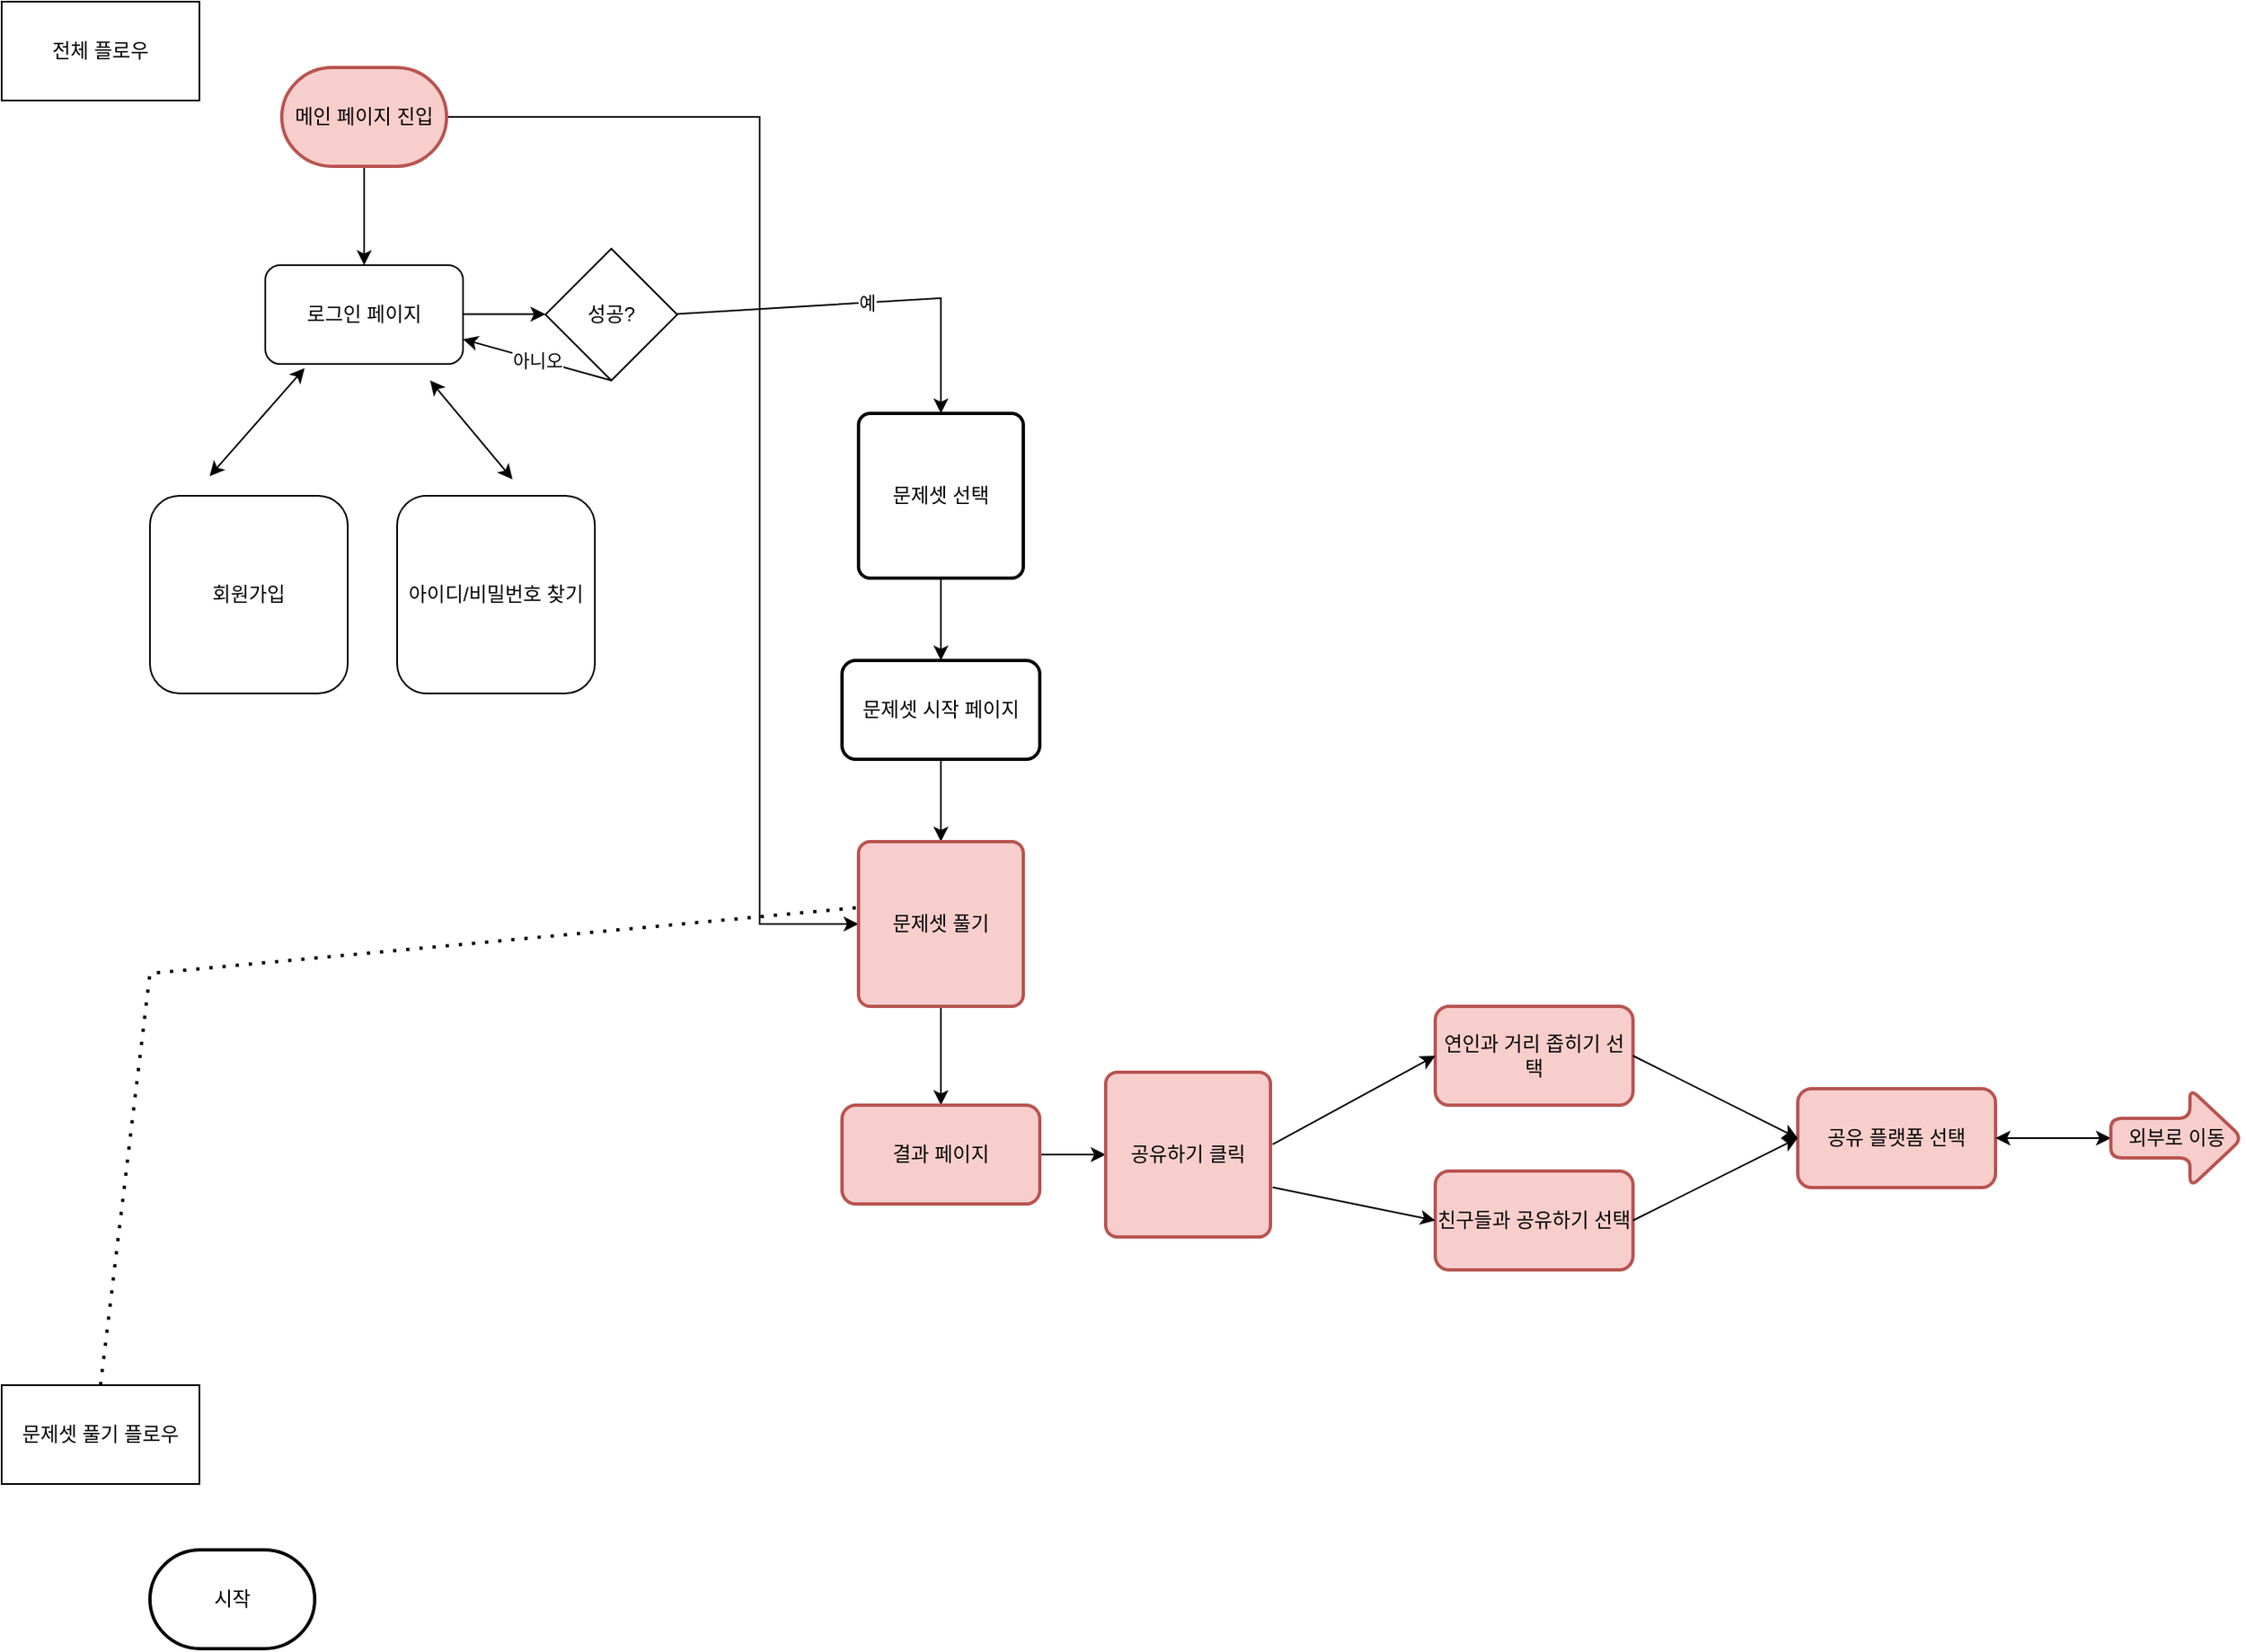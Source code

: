 <mxfile version="21.6.9" type="github">
  <diagram id="C5RBs43oDa-KdzZeNtuy" name="Page-1">
    <mxGraphModel dx="1272" dy="749" grid="1" gridSize="10" guides="1" tooltips="1" connect="1" arrows="1" fold="1" page="1" pageScale="1" pageWidth="827" pageHeight="1169" math="0" shadow="0">
      <root>
        <mxCell id="WIyWlLk6GJQsqaUBKTNV-0" />
        <mxCell id="WIyWlLk6GJQsqaUBKTNV-1" parent="WIyWlLk6GJQsqaUBKTNV-0" />
        <mxCell id="wCbEyt6D2b8AKZrN5Fz6-0" value="" style="edgeStyle=orthogonalEdgeStyle;rounded=0;orthogonalLoop=1;jettySize=auto;html=1;" parent="WIyWlLk6GJQsqaUBKTNV-1" source="wCbEyt6D2b8AKZrN5Fz6-1" target="wCbEyt6D2b8AKZrN5Fz6-2" edge="1">
          <mxGeometry relative="1" as="geometry" />
        </mxCell>
        <mxCell id="yQbonU24o6fJVWFFCm7u-0" style="edgeStyle=orthogonalEdgeStyle;rounded=0;orthogonalLoop=1;jettySize=auto;html=1;entryX=0;entryY=0.5;entryDx=0;entryDy=0;" edge="1" parent="WIyWlLk6GJQsqaUBKTNV-1" source="wCbEyt6D2b8AKZrN5Fz6-1" target="wCbEyt6D2b8AKZrN5Fz6-12">
          <mxGeometry relative="1" as="geometry">
            <mxPoint x="50" y="470" as="targetPoint" />
            <Array as="points">
              <mxPoint x="460" y="70" />
              <mxPoint x="460" y="560" />
            </Array>
          </mxGeometry>
        </mxCell>
        <mxCell id="wCbEyt6D2b8AKZrN5Fz6-1" value="메인 페이지 진입" style="strokeWidth=2;html=1;shape=mxgraph.flowchart.terminator;whiteSpace=wrap;fillColor=#f8cecc;strokeColor=#b85450;" parent="WIyWlLk6GJQsqaUBKTNV-1" vertex="1">
          <mxGeometry x="170" y="40" width="100" height="60" as="geometry" />
        </mxCell>
        <mxCell id="wCbEyt6D2b8AKZrN5Fz6-2" value="로그인 페이지" style="rounded=1;whiteSpace=wrap;html=1;" parent="WIyWlLk6GJQsqaUBKTNV-1" vertex="1">
          <mxGeometry x="160" y="160" width="120" height="60" as="geometry" />
        </mxCell>
        <mxCell id="wCbEyt6D2b8AKZrN5Fz6-3" value="" style="endArrow=classic;html=1;rounded=0;" parent="WIyWlLk6GJQsqaUBKTNV-1" edge="1">
          <mxGeometry width="50" height="50" relative="1" as="geometry">
            <mxPoint x="280" y="189.79" as="sourcePoint" />
            <mxPoint x="330" y="189.79" as="targetPoint" />
          </mxGeometry>
        </mxCell>
        <mxCell id="wCbEyt6D2b8AKZrN5Fz6-4" value="성공?" style="rhombus;whiteSpace=wrap;html=1;" parent="WIyWlLk6GJQsqaUBKTNV-1" vertex="1">
          <mxGeometry x="330" y="150" width="80" height="80" as="geometry" />
        </mxCell>
        <mxCell id="wCbEyt6D2b8AKZrN5Fz6-5" value="" style="endArrow=classic;html=1;rounded=0;entryX=0.5;entryY=0;entryDx=0;entryDy=0;" parent="WIyWlLk6GJQsqaUBKTNV-1" target="wCbEyt6D2b8AKZrN5Fz6-8" edge="1">
          <mxGeometry relative="1" as="geometry">
            <mxPoint x="410" y="189.58" as="sourcePoint" />
            <mxPoint x="510" y="189.58" as="targetPoint" />
            <Array as="points">
              <mxPoint x="570" y="180" />
            </Array>
          </mxGeometry>
        </mxCell>
        <mxCell id="wCbEyt6D2b8AKZrN5Fz6-6" value="예" style="edgeLabel;resizable=0;html=1;align=center;verticalAlign=middle;" parent="wCbEyt6D2b8AKZrN5Fz6-5" connectable="0" vertex="1">
          <mxGeometry relative="1" as="geometry" />
        </mxCell>
        <mxCell id="wCbEyt6D2b8AKZrN5Fz6-7" value="" style="edgeStyle=orthogonalEdgeStyle;rounded=0;orthogonalLoop=1;jettySize=auto;html=1;" parent="WIyWlLk6GJQsqaUBKTNV-1" source="wCbEyt6D2b8AKZrN5Fz6-8" target="wCbEyt6D2b8AKZrN5Fz6-10" edge="1">
          <mxGeometry relative="1" as="geometry" />
        </mxCell>
        <mxCell id="wCbEyt6D2b8AKZrN5Fz6-8" value="문제셋 선택" style="rounded=1;whiteSpace=wrap;html=1;absoluteArcSize=1;arcSize=14;strokeWidth=2;" parent="WIyWlLk6GJQsqaUBKTNV-1" vertex="1">
          <mxGeometry x="520" y="250" width="100" height="100" as="geometry" />
        </mxCell>
        <mxCell id="wCbEyt6D2b8AKZrN5Fz6-9" value="" style="edgeStyle=orthogonalEdgeStyle;rounded=0;orthogonalLoop=1;jettySize=auto;html=1;" parent="WIyWlLk6GJQsqaUBKTNV-1" source="wCbEyt6D2b8AKZrN5Fz6-10" target="wCbEyt6D2b8AKZrN5Fz6-12" edge="1">
          <mxGeometry relative="1" as="geometry" />
        </mxCell>
        <mxCell id="wCbEyt6D2b8AKZrN5Fz6-10" value="문제셋 시작 페이지" style="whiteSpace=wrap;html=1;rounded=1;arcSize=14;strokeWidth=2;" parent="WIyWlLk6GJQsqaUBKTNV-1" vertex="1">
          <mxGeometry x="510" y="400" width="120" height="60" as="geometry" />
        </mxCell>
        <mxCell id="wCbEyt6D2b8AKZrN5Fz6-11" value="" style="edgeStyle=orthogonalEdgeStyle;rounded=0;orthogonalLoop=1;jettySize=auto;html=1;" parent="WIyWlLk6GJQsqaUBKTNV-1" source="wCbEyt6D2b8AKZrN5Fz6-12" target="wCbEyt6D2b8AKZrN5Fz6-14" edge="1">
          <mxGeometry relative="1" as="geometry" />
        </mxCell>
        <mxCell id="wCbEyt6D2b8AKZrN5Fz6-12" value="문제셋 풀기" style="rounded=1;whiteSpace=wrap;html=1;absoluteArcSize=1;arcSize=14;strokeWidth=2;fillColor=#f8cecc;strokeColor=#b85450;" parent="WIyWlLk6GJQsqaUBKTNV-1" vertex="1">
          <mxGeometry x="520" y="510" width="100" height="100" as="geometry" />
        </mxCell>
        <mxCell id="wCbEyt6D2b8AKZrN5Fz6-13" value="" style="edgeStyle=orthogonalEdgeStyle;rounded=0;orthogonalLoop=1;jettySize=auto;html=1;" parent="WIyWlLk6GJQsqaUBKTNV-1" source="wCbEyt6D2b8AKZrN5Fz6-14" target="wCbEyt6D2b8AKZrN5Fz6-15" edge="1">
          <mxGeometry relative="1" as="geometry" />
        </mxCell>
        <mxCell id="wCbEyt6D2b8AKZrN5Fz6-14" value="결과 페이지" style="whiteSpace=wrap;html=1;rounded=1;arcSize=14;strokeWidth=2;fillColor=#f8cecc;strokeColor=#b85450;" parent="WIyWlLk6GJQsqaUBKTNV-1" vertex="1">
          <mxGeometry x="510" y="670" width="120" height="60" as="geometry" />
        </mxCell>
        <mxCell id="wCbEyt6D2b8AKZrN5Fz6-15" value="공유하기 클릭" style="rounded=1;whiteSpace=wrap;html=1;absoluteArcSize=1;arcSize=14;strokeWidth=2;fillColor=#f8cecc;strokeColor=#b85450;" parent="WIyWlLk6GJQsqaUBKTNV-1" vertex="1">
          <mxGeometry x="670" y="650" width="100" height="100" as="geometry" />
        </mxCell>
        <mxCell id="wCbEyt6D2b8AKZrN5Fz6-16" value="" style="edgeStyle=orthogonalEdgeStyle;rounded=0;orthogonalLoop=1;jettySize=auto;html=1;" parent="WIyWlLk6GJQsqaUBKTNV-1" source="wCbEyt6D2b8AKZrN5Fz6-17" target="wCbEyt6D2b8AKZrN5Fz6-19" edge="1">
          <mxGeometry relative="1" as="geometry" />
        </mxCell>
        <mxCell id="wCbEyt6D2b8AKZrN5Fz6-17" value="공유 플랫폼 선택" style="whiteSpace=wrap;html=1;rounded=1;arcSize=14;strokeWidth=2;fillColor=#f8cecc;strokeColor=#b85450;" parent="WIyWlLk6GJQsqaUBKTNV-1" vertex="1">
          <mxGeometry x="1090" y="660" width="120" height="60" as="geometry" />
        </mxCell>
        <mxCell id="wCbEyt6D2b8AKZrN5Fz6-18" value="" style="edgeStyle=orthogonalEdgeStyle;rounded=0;orthogonalLoop=1;jettySize=auto;html=1;" parent="WIyWlLk6GJQsqaUBKTNV-1" source="wCbEyt6D2b8AKZrN5Fz6-19" target="wCbEyt6D2b8AKZrN5Fz6-17" edge="1">
          <mxGeometry relative="1" as="geometry" />
        </mxCell>
        <mxCell id="wCbEyt6D2b8AKZrN5Fz6-19" value="외부로 이동" style="shape=singleArrow;whiteSpace=wrap;html=1;arrowWidth=0.4;arrowSize=0.4;rounded=1;arcSize=14;strokeWidth=2;fillColor=#f8cecc;strokeColor=#b85450;" parent="WIyWlLk6GJQsqaUBKTNV-1" vertex="1">
          <mxGeometry x="1280" y="660" width="80" height="60" as="geometry" />
        </mxCell>
        <mxCell id="wCbEyt6D2b8AKZrN5Fz6-20" value="" style="endArrow=classic;html=1;rounded=0;exitX=0.5;exitY=1;exitDx=0;exitDy=0;entryX=1;entryY=0.75;entryDx=0;entryDy=0;" parent="WIyWlLk6GJQsqaUBKTNV-1" source="wCbEyt6D2b8AKZrN5Fz6-4" target="wCbEyt6D2b8AKZrN5Fz6-2" edge="1">
          <mxGeometry relative="1" as="geometry">
            <mxPoint x="350" y="370" as="sourcePoint" />
            <mxPoint x="220" y="230" as="targetPoint" />
          </mxGeometry>
        </mxCell>
        <mxCell id="wCbEyt6D2b8AKZrN5Fz6-21" value="아니오" style="edgeLabel;resizable=0;html=1;align=center;verticalAlign=middle;" parent="wCbEyt6D2b8AKZrN5Fz6-20" connectable="0" vertex="1">
          <mxGeometry relative="1" as="geometry" />
        </mxCell>
        <mxCell id="wCbEyt6D2b8AKZrN5Fz6-22" value="아이디/비밀번호 찾기" style="rounded=1;whiteSpace=wrap;html=1;" parent="WIyWlLk6GJQsqaUBKTNV-1" vertex="1">
          <mxGeometry x="240" y="300" width="120" height="120" as="geometry" />
        </mxCell>
        <mxCell id="wCbEyt6D2b8AKZrN5Fz6-23" value="회원가입" style="rounded=1;whiteSpace=wrap;html=1;" parent="WIyWlLk6GJQsqaUBKTNV-1" vertex="1">
          <mxGeometry x="90" y="300" width="120" height="120" as="geometry" />
        </mxCell>
        <mxCell id="wCbEyt6D2b8AKZrN5Fz6-24" value="" style="endArrow=classic;startArrow=classic;html=1;rounded=0;entryX=0.199;entryY=1.042;entryDx=0;entryDy=0;entryPerimeter=0;exitX=0.302;exitY=-0.099;exitDx=0;exitDy=0;exitPerimeter=0;" parent="WIyWlLk6GJQsqaUBKTNV-1" source="wCbEyt6D2b8AKZrN5Fz6-23" target="wCbEyt6D2b8AKZrN5Fz6-2" edge="1">
          <mxGeometry width="50" height="50" relative="1" as="geometry">
            <mxPoint x="130" y="280" as="sourcePoint" />
            <mxPoint x="180" y="230" as="targetPoint" />
          </mxGeometry>
        </mxCell>
        <mxCell id="wCbEyt6D2b8AKZrN5Fz6-25" value="" style="endArrow=classic;startArrow=classic;html=1;rounded=0;" parent="WIyWlLk6GJQsqaUBKTNV-1" edge="1">
          <mxGeometry width="50" height="50" relative="1" as="geometry">
            <mxPoint x="260" y="230" as="sourcePoint" />
            <mxPoint x="310" y="290" as="targetPoint" />
          </mxGeometry>
        </mxCell>
        <mxCell id="wCbEyt6D2b8AKZrN5Fz6-26" value="전체 플로우" style="whiteSpace=wrap;html=1;" parent="WIyWlLk6GJQsqaUBKTNV-1" vertex="1">
          <mxGeometry width="120" height="60" as="geometry" />
        </mxCell>
        <mxCell id="wCbEyt6D2b8AKZrN5Fz6-27" value="문제셋 풀기 플로우" style="rounded=0;whiteSpace=wrap;html=1;" parent="WIyWlLk6GJQsqaUBKTNV-1" vertex="1">
          <mxGeometry y="840" width="120" height="60" as="geometry" />
        </mxCell>
        <mxCell id="wCbEyt6D2b8AKZrN5Fz6-28" value="" style="endArrow=none;dashed=1;html=1;dashPattern=1 3;strokeWidth=2;rounded=0;exitX=0.5;exitY=0;exitDx=0;exitDy=0;" parent="WIyWlLk6GJQsqaUBKTNV-1" source="wCbEyt6D2b8AKZrN5Fz6-27" edge="1">
          <mxGeometry width="50" height="50" relative="1" as="geometry">
            <mxPoint x="470" y="600" as="sourcePoint" />
            <mxPoint x="520" y="550" as="targetPoint" />
            <Array as="points">
              <mxPoint x="90" y="590" />
            </Array>
          </mxGeometry>
        </mxCell>
        <mxCell id="wCbEyt6D2b8AKZrN5Fz6-29" value="시작" style="strokeWidth=2;html=1;shape=mxgraph.flowchart.terminator;whiteSpace=wrap;" parent="WIyWlLk6GJQsqaUBKTNV-1" vertex="1">
          <mxGeometry x="90" y="940" width="100" height="60" as="geometry" />
        </mxCell>
        <mxCell id="wCbEyt6D2b8AKZrN5Fz6-30" value="연인과 거리 좁히기 선택" style="whiteSpace=wrap;html=1;rounded=1;arcSize=14;strokeWidth=2;fillColor=#f8cecc;strokeColor=#b85450;" parent="WIyWlLk6GJQsqaUBKTNV-1" vertex="1">
          <mxGeometry x="870" y="610" width="120" height="60" as="geometry" />
        </mxCell>
        <mxCell id="wCbEyt6D2b8AKZrN5Fz6-31" value="친구들과 공유하기 선택" style="whiteSpace=wrap;html=1;rounded=1;arcSize=14;strokeWidth=2;fillColor=#f8cecc;strokeColor=#b85450;" parent="WIyWlLk6GJQsqaUBKTNV-1" vertex="1">
          <mxGeometry x="870" y="710" width="120" height="60" as="geometry" />
        </mxCell>
        <mxCell id="wCbEyt6D2b8AKZrN5Fz6-32" value="" style="endArrow=classic;html=1;rounded=0;exitX=1;exitY=0.5;exitDx=0;exitDy=0;entryX=0;entryY=0.5;entryDx=0;entryDy=0;" parent="WIyWlLk6GJQsqaUBKTNV-1" source="wCbEyt6D2b8AKZrN5Fz6-30" target="wCbEyt6D2b8AKZrN5Fz6-17" edge="1">
          <mxGeometry width="50" height="50" relative="1" as="geometry">
            <mxPoint x="1050" y="670" as="sourcePoint" />
            <mxPoint x="1170" y="680" as="targetPoint" />
          </mxGeometry>
        </mxCell>
        <mxCell id="wCbEyt6D2b8AKZrN5Fz6-33" value="" style="endArrow=classic;html=1;rounded=0;exitX=1;exitY=0.5;exitDx=0;exitDy=0;entryX=0;entryY=0.5;entryDx=0;entryDy=0;" parent="WIyWlLk6GJQsqaUBKTNV-1" source="wCbEyt6D2b8AKZrN5Fz6-31" target="wCbEyt6D2b8AKZrN5Fz6-17" edge="1">
          <mxGeometry width="50" height="50" relative="1" as="geometry">
            <mxPoint x="1120" y="760" as="sourcePoint" />
            <mxPoint x="1170" y="710" as="targetPoint" />
          </mxGeometry>
        </mxCell>
        <mxCell id="wCbEyt6D2b8AKZrN5Fz6-34" value="" style="endArrow=classic;html=1;rounded=0;exitX=1.013;exitY=0.438;exitDx=0;exitDy=0;exitPerimeter=0;entryX=0;entryY=0.5;entryDx=0;entryDy=0;" parent="WIyWlLk6GJQsqaUBKTNV-1" source="wCbEyt6D2b8AKZrN5Fz6-15" target="wCbEyt6D2b8AKZrN5Fz6-30" edge="1">
          <mxGeometry width="50" height="50" relative="1" as="geometry">
            <mxPoint x="850" y="680" as="sourcePoint" />
            <mxPoint x="900" y="630" as="targetPoint" />
          </mxGeometry>
        </mxCell>
        <mxCell id="wCbEyt6D2b8AKZrN5Fz6-35" value="" style="endArrow=classic;html=1;rounded=0;entryX=0;entryY=0.5;entryDx=0;entryDy=0;exitX=1.013;exitY=0.699;exitDx=0;exitDy=0;exitPerimeter=0;" parent="WIyWlLk6GJQsqaUBKTNV-1" source="wCbEyt6D2b8AKZrN5Fz6-15" target="wCbEyt6D2b8AKZrN5Fz6-31" edge="1">
          <mxGeometry width="50" height="50" relative="1" as="geometry">
            <mxPoint x="760" y="780" as="sourcePoint" />
            <mxPoint x="810" y="730" as="targetPoint" />
          </mxGeometry>
        </mxCell>
      </root>
    </mxGraphModel>
  </diagram>
</mxfile>
